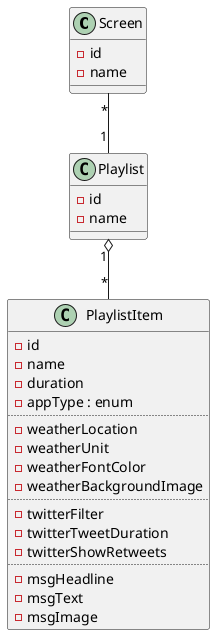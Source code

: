 @startuml

class Screen {
	- id
	- name
}

Screen "*" -- "1" Playlist

class Playlist {
	- id
	- name
}

Playlist "1" o-- "*" PlaylistItem

class PlaylistItem {
	- id
	- name
	- duration
	- appType : enum
	..
	- weatherLocation
	- weatherUnit
	- weatherFontColor
	- weatherBackgroundImage
	..
	- twitterFilter
	- twitterTweetDuration
	- twitterShowRetweets
	..
	- msgHeadline
	- msgText
	- msgImage
}

@enduml
